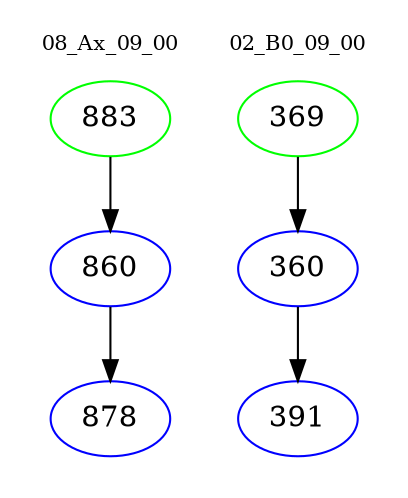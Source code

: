 digraph{
subgraph cluster_0 {
color = white
label = "08_Ax_09_00";
fontsize=10;
T0_883 [label="883", color="green"]
T0_883 -> T0_860 [color="black"]
T0_860 [label="860", color="blue"]
T0_860 -> T0_878 [color="black"]
T0_878 [label="878", color="blue"]
}
subgraph cluster_1 {
color = white
label = "02_B0_09_00";
fontsize=10;
T1_369 [label="369", color="green"]
T1_369 -> T1_360 [color="black"]
T1_360 [label="360", color="blue"]
T1_360 -> T1_391 [color="black"]
T1_391 [label="391", color="blue"]
}
}
